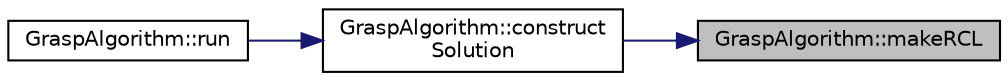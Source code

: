 digraph "GraspAlgorithm::makeRCL"
{
 // LATEX_PDF_SIZE
  edge [fontname="Helvetica",fontsize="10",labelfontname="Helvetica",labelfontsize="10"];
  node [fontname="Helvetica",fontsize="10",shape=record];
  rankdir="RL";
  Node1 [label="GraspAlgorithm::makeRCL",height=0.2,width=0.4,color="black", fillcolor="grey75", style="filled", fontcolor="black",tooltip="Crea el RCL, para ello se le pasa un vector que es del que va a partir para obtener el RCL...."];
  Node1 -> Node2 [dir="back",color="midnightblue",fontsize="10",style="solid",fontname="Helvetica"];
  Node2 [label="GraspAlgorithm::construct\lSolution",height=0.2,width=0.4,color="black", fillcolor="white", style="filled",URL="$class_grasp_algorithm.html#a9e43f37e0115356e9864dc4232852abb",tooltip="Se encarga de construir la solución, para ello se ha generado un número aleatorio entre el número tot..."];
  Node2 -> Node3 [dir="back",color="midnightblue",fontsize="10",style="solid",fontname="Helvetica"];
  Node3 [label="GraspAlgorithm::run",height=0.2,width=0.4,color="black", fillcolor="white", style="filled",URL="$class_grasp_algorithm.html#a1f8240237fd9bece51eeb6b7f8ffd3c9",tooltip="Este método se encarga de ejecutar el algoritmo grasp, para ello se hace un preprocesamiento,..."];
}
